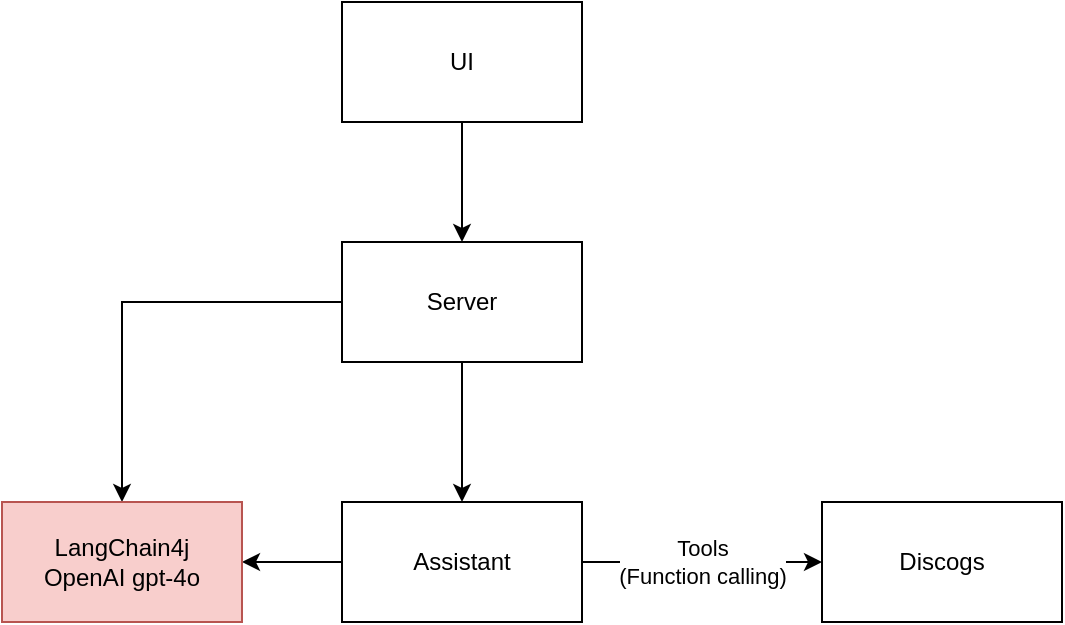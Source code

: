 <mxfile version="24.6.5" type="device">
  <diagram name="Page-1" id="k5VUXGam565ALWSxO8Zz">
    <mxGraphModel dx="1045" dy="580" grid="1" gridSize="10" guides="1" tooltips="1" connect="1" arrows="1" fold="1" page="1" pageScale="1" pageWidth="827" pageHeight="1169" math="0" shadow="0">
      <root>
        <mxCell id="0" />
        <mxCell id="1" parent="0" />
        <mxCell id="rn9trhQTY5Y73Hb_5tP1-6" style="edgeStyle=orthogonalEdgeStyle;rounded=0;orthogonalLoop=1;jettySize=auto;html=1;entryX=0.5;entryY=0;entryDx=0;entryDy=0;" parent="1" source="rn9trhQTY5Y73Hb_5tP1-1" target="rn9trhQTY5Y73Hb_5tP1-3" edge="1">
          <mxGeometry relative="1" as="geometry" />
        </mxCell>
        <mxCell id="XJ8j79lpO4KDi16GodSo-12" style="edgeStyle=orthogonalEdgeStyle;rounded=0;orthogonalLoop=1;jettySize=auto;html=1;" parent="1" source="rn9trhQTY5Y73Hb_5tP1-1" target="rn9trhQTY5Y73Hb_5tP1-13" edge="1">
          <mxGeometry relative="1" as="geometry" />
        </mxCell>
        <mxCell id="rn9trhQTY5Y73Hb_5tP1-1" value="Server" style="rounded=0;whiteSpace=wrap;html=1;" parent="1" vertex="1">
          <mxGeometry x="380" y="270" width="120" height="60" as="geometry" />
        </mxCell>
        <mxCell id="XJ8j79lpO4KDi16GodSo-2" style="edgeStyle=orthogonalEdgeStyle;rounded=0;orthogonalLoop=1;jettySize=auto;html=1;entryX=0;entryY=0.5;entryDx=0;entryDy=0;" parent="1" source="rn9trhQTY5Y73Hb_5tP1-3" target="rn9trhQTY5Y73Hb_5tP1-4" edge="1">
          <mxGeometry relative="1" as="geometry" />
        </mxCell>
        <mxCell id="XJ8j79lpO4KDi16GodSo-3" value="Tools&lt;div&gt;(Function calling)&lt;/div&gt;" style="edgeLabel;html=1;align=center;verticalAlign=middle;resizable=0;points=[];" parent="XJ8j79lpO4KDi16GodSo-2" vertex="1" connectable="0">
          <mxGeometry x="0.244" y="-2" relative="1" as="geometry">
            <mxPoint x="-15" y="-2" as="offset" />
          </mxGeometry>
        </mxCell>
        <mxCell id="XJ8j79lpO4KDi16GodSo-11" style="edgeStyle=orthogonalEdgeStyle;rounded=0;orthogonalLoop=1;jettySize=auto;html=1;entryX=1;entryY=0.5;entryDx=0;entryDy=0;" parent="1" source="rn9trhQTY5Y73Hb_5tP1-3" target="rn9trhQTY5Y73Hb_5tP1-13" edge="1">
          <mxGeometry relative="1" as="geometry" />
        </mxCell>
        <mxCell id="rn9trhQTY5Y73Hb_5tP1-3" value="Assistant" style="rounded=0;whiteSpace=wrap;html=1;" parent="1" vertex="1">
          <mxGeometry x="380" y="400" width="120" height="60" as="geometry" />
        </mxCell>
        <mxCell id="rn9trhQTY5Y73Hb_5tP1-4" value="Discogs" style="rounded=0;whiteSpace=wrap;html=1;" parent="1" vertex="1">
          <mxGeometry x="620" y="400" width="120" height="60" as="geometry" />
        </mxCell>
        <mxCell id="rn9trhQTY5Y73Hb_5tP1-9" style="edgeStyle=orthogonalEdgeStyle;rounded=0;orthogonalLoop=1;jettySize=auto;html=1;entryX=0.5;entryY=0;entryDx=0;entryDy=0;" parent="1" source="rn9trhQTY5Y73Hb_5tP1-8" target="rn9trhQTY5Y73Hb_5tP1-1" edge="1">
          <mxGeometry relative="1" as="geometry" />
        </mxCell>
        <mxCell id="rn9trhQTY5Y73Hb_5tP1-8" value="UI" style="rounded=0;whiteSpace=wrap;html=1;" parent="1" vertex="1">
          <mxGeometry x="380" y="150" width="120" height="60" as="geometry" />
        </mxCell>
        <mxCell id="rn9trhQTY5Y73Hb_5tP1-13" value="LangChain4j&lt;div&gt;OpenAI gpt-4o&lt;/div&gt;" style="rounded=0;whiteSpace=wrap;html=1;fillColor=#f8cecc;strokeColor=#b85450;" parent="1" vertex="1">
          <mxGeometry x="210" y="400" width="120" height="60" as="geometry" />
        </mxCell>
      </root>
    </mxGraphModel>
  </diagram>
</mxfile>
